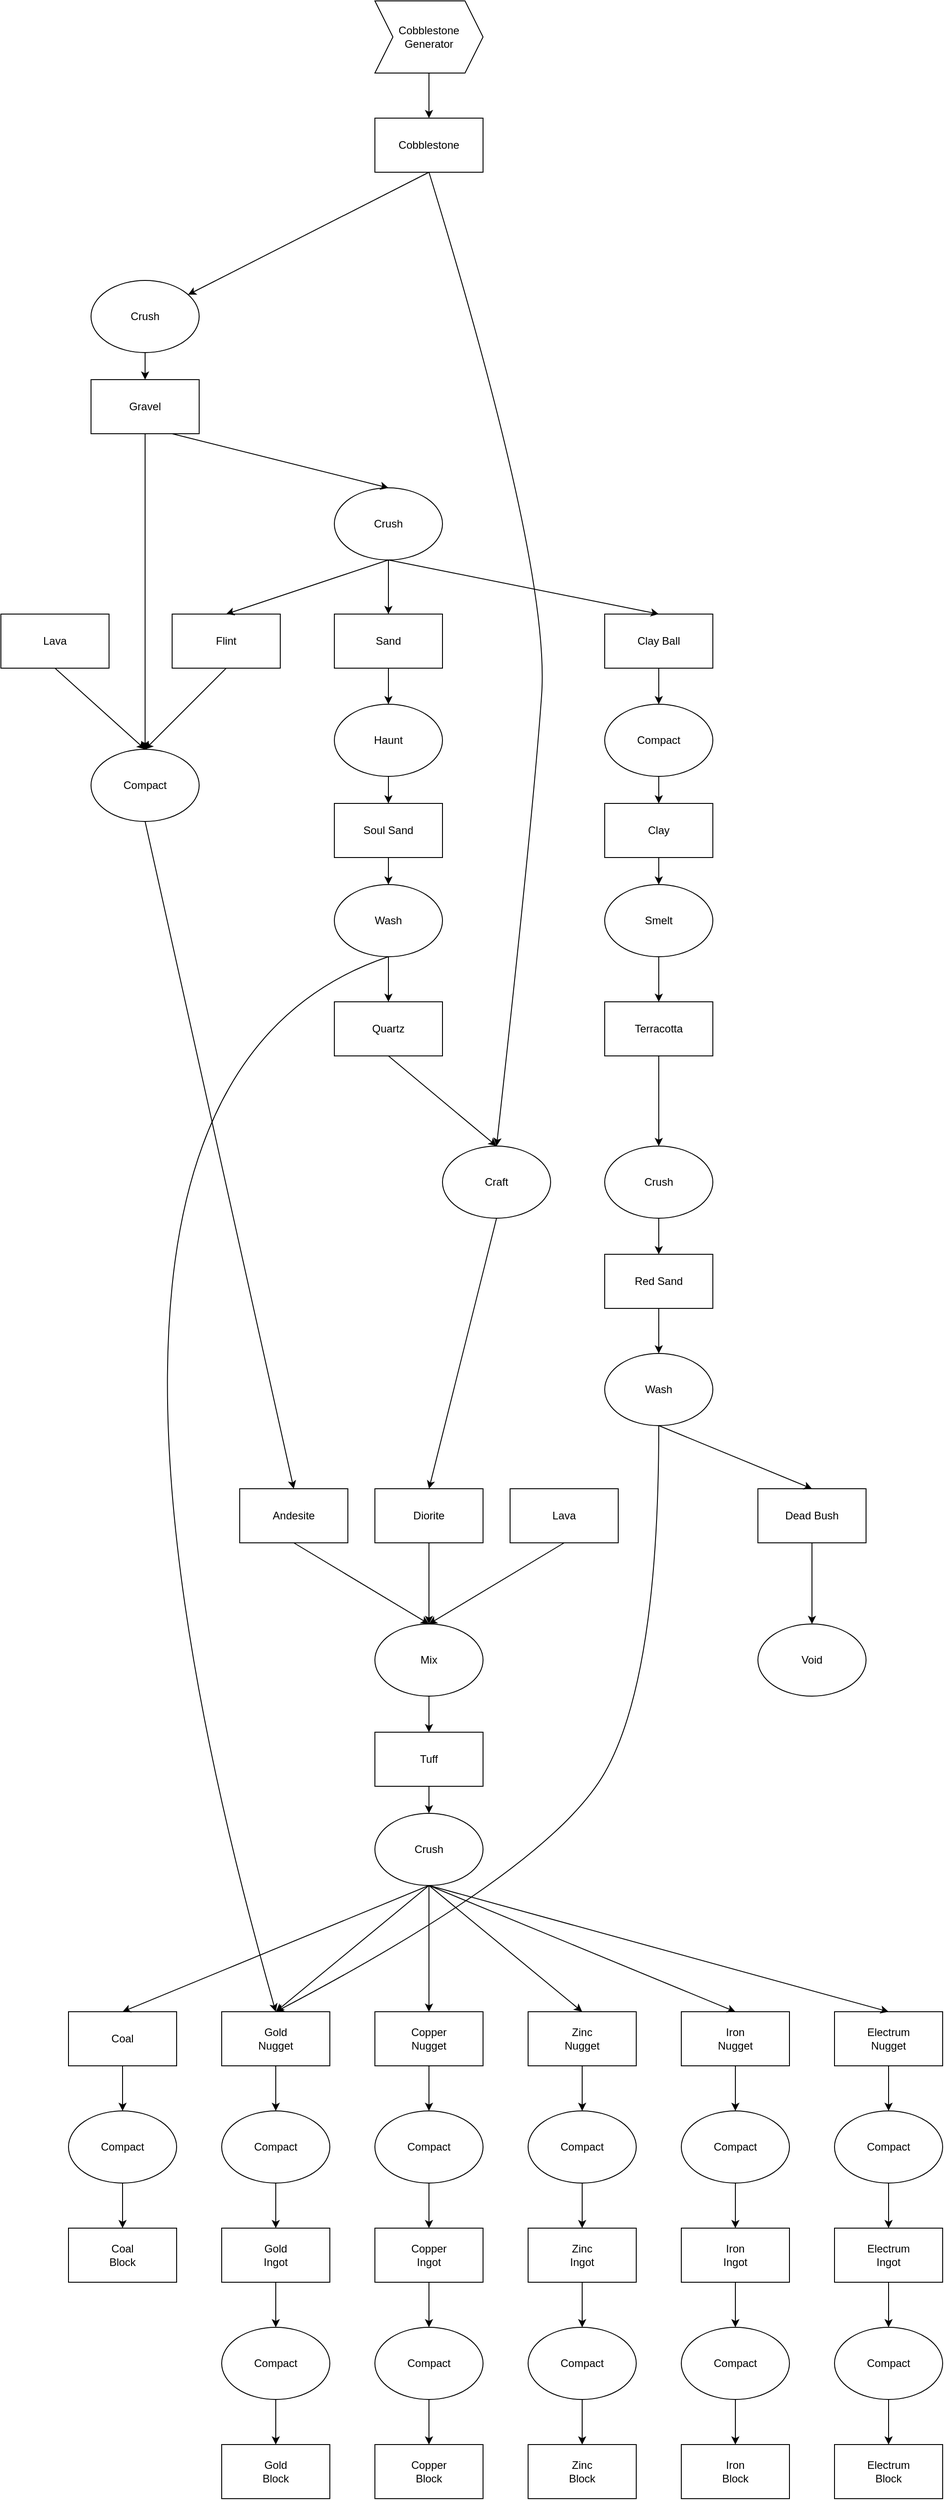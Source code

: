 <mxfile version="24.4.4" type="github" pages="4">
  <diagram name="Zinc/Gold/Copper/Iron/Coal Farm" id="wbZJzkOH9JMcBuO1v7ie">
    <mxGraphModel dx="3434" dy="2387" grid="1" gridSize="10" guides="1" tooltips="1" connect="1" arrows="1" fold="1" page="1" pageScale="1" pageWidth="850" pageHeight="1100" math="0" shadow="0">
      <root>
        <mxCell id="0" />
        <mxCell id="1" parent="0" />
        <mxCell id="tVKeyrfUWqHwYo1ynpqy-5" value="Tuff" style="rounded=0;whiteSpace=wrap;html=1;" parent="1" vertex="1">
          <mxGeometry x="765" y="1390" width="120" height="60" as="geometry" />
        </mxCell>
        <mxCell id="tVKeyrfUWqHwYo1ynpqy-8" value="Andesite" style="rounded=0;whiteSpace=wrap;html=1;" parent="1" vertex="1">
          <mxGeometry x="615" y="1120" width="120" height="60" as="geometry" />
        </mxCell>
        <mxCell id="tVKeyrfUWqHwYo1ynpqy-9" value="Diorite" style="rounded=0;whiteSpace=wrap;html=1;" parent="1" vertex="1">
          <mxGeometry x="765" y="1120" width="120" height="60" as="geometry" />
        </mxCell>
        <mxCell id="tVKeyrfUWqHwYo1ynpqy-10" value="Lava" style="rounded=0;whiteSpace=wrap;html=1;" parent="1" vertex="1">
          <mxGeometry x="915" y="1120" width="120" height="60" as="geometry" />
        </mxCell>
        <mxCell id="tVKeyrfUWqHwYo1ynpqy-11" value="Crush" style="ellipse;whiteSpace=wrap;html=1;" parent="1" vertex="1">
          <mxGeometry x="765" y="1480" width="120" height="80" as="geometry" />
        </mxCell>
        <mxCell id="tVKeyrfUWqHwYo1ynpqy-12" value="" style="endArrow=classic;html=1;rounded=0;exitX=0.5;exitY=1;exitDx=0;exitDy=0;entryX=0.5;entryY=0;entryDx=0;entryDy=0;" parent="1" source="tVKeyrfUWqHwYo1ynpqy-5" target="tVKeyrfUWqHwYo1ynpqy-11" edge="1">
          <mxGeometry width="50" height="50" relative="1" as="geometry">
            <mxPoint x="800" y="1530" as="sourcePoint" />
            <mxPoint x="850" y="1480" as="targetPoint" />
          </mxGeometry>
        </mxCell>
        <mxCell id="tVKeyrfUWqHwYo1ynpqy-14" value="Mix" style="ellipse;whiteSpace=wrap;html=1;" parent="1" vertex="1">
          <mxGeometry x="765" y="1270" width="120" height="80" as="geometry" />
        </mxCell>
        <mxCell id="tVKeyrfUWqHwYo1ynpqy-15" value="" style="endArrow=classic;html=1;rounded=0;exitX=0.5;exitY=1;exitDx=0;exitDy=0;entryX=0.5;entryY=0;entryDx=0;entryDy=0;" parent="1" source="tVKeyrfUWqHwYo1ynpqy-8" target="tVKeyrfUWqHwYo1ynpqy-14" edge="1">
          <mxGeometry width="50" height="50" relative="1" as="geometry">
            <mxPoint x="805" y="1330" as="sourcePoint" />
            <mxPoint x="855" y="1280" as="targetPoint" />
          </mxGeometry>
        </mxCell>
        <mxCell id="tVKeyrfUWqHwYo1ynpqy-16" value="" style="endArrow=classic;html=1;rounded=0;exitX=0.5;exitY=1;exitDx=0;exitDy=0;entryX=0.5;entryY=0;entryDx=0;entryDy=0;" parent="1" source="tVKeyrfUWqHwYo1ynpqy-9" target="tVKeyrfUWqHwYo1ynpqy-14" edge="1">
          <mxGeometry width="50" height="50" relative="1" as="geometry">
            <mxPoint x="805" y="1330" as="sourcePoint" />
            <mxPoint x="855" y="1280" as="targetPoint" />
          </mxGeometry>
        </mxCell>
        <mxCell id="tVKeyrfUWqHwYo1ynpqy-17" value="" style="endArrow=classic;html=1;rounded=0;exitX=0.5;exitY=1;exitDx=0;exitDy=0;entryX=0.5;entryY=0;entryDx=0;entryDy=0;" parent="1" source="tVKeyrfUWqHwYo1ynpqy-10" target="tVKeyrfUWqHwYo1ynpqy-14" edge="1">
          <mxGeometry width="50" height="50" relative="1" as="geometry">
            <mxPoint x="805" y="1330" as="sourcePoint" />
            <mxPoint x="855" y="1280" as="targetPoint" />
          </mxGeometry>
        </mxCell>
        <mxCell id="tVKeyrfUWqHwYo1ynpqy-18" value="" style="endArrow=classic;html=1;rounded=0;exitX=0.5;exitY=1;exitDx=0;exitDy=0;entryX=0.5;entryY=0;entryDx=0;entryDy=0;" parent="1" source="tVKeyrfUWqHwYo1ynpqy-14" target="tVKeyrfUWqHwYo1ynpqy-5" edge="1">
          <mxGeometry width="50" height="50" relative="1" as="geometry">
            <mxPoint x="805" y="1430" as="sourcePoint" />
            <mxPoint x="855" y="1380" as="targetPoint" />
          </mxGeometry>
        </mxCell>
        <mxCell id="tVKeyrfUWqHwYo1ynpqy-19" value="Cobblestone" style="rounded=0;whiteSpace=wrap;html=1;" parent="1" vertex="1">
          <mxGeometry x="765" y="-400" width="120" height="60" as="geometry" />
        </mxCell>
        <mxCell id="tVKeyrfUWqHwYo1ynpqy-20" value="Quartz" style="rounded=0;whiteSpace=wrap;html=1;" parent="1" vertex="1">
          <mxGeometry x="720" y="580" width="120" height="60" as="geometry" />
        </mxCell>
        <mxCell id="tVKeyrfUWqHwYo1ynpqy-21" value="Craft" style="ellipse;whiteSpace=wrap;html=1;" parent="1" vertex="1">
          <mxGeometry x="840" y="740" width="120" height="80" as="geometry" />
        </mxCell>
        <mxCell id="tVKeyrfUWqHwYo1ynpqy-23" value="" style="endArrow=classic;html=1;rounded=0;exitX=0.5;exitY=1;exitDx=0;exitDy=0;entryX=0.5;entryY=0;entryDx=0;entryDy=0;" parent="1" source="tVKeyrfUWqHwYo1ynpqy-20" target="tVKeyrfUWqHwYo1ynpqy-21" edge="1">
          <mxGeometry width="50" height="50" relative="1" as="geometry">
            <mxPoint x="1000" y="890" as="sourcePoint" />
            <mxPoint x="1050" y="840" as="targetPoint" />
          </mxGeometry>
        </mxCell>
        <mxCell id="tVKeyrfUWqHwYo1ynpqy-24" value="" style="endArrow=classic;html=1;rounded=0;exitX=0.5;exitY=1;exitDx=0;exitDy=0;entryX=0.5;entryY=0;entryDx=0;entryDy=0;" parent="1" source="tVKeyrfUWqHwYo1ynpqy-21" target="tVKeyrfUWqHwYo1ynpqy-9" edge="1">
          <mxGeometry width="50" height="50" relative="1" as="geometry">
            <mxPoint x="805" y="370" as="sourcePoint" />
            <mxPoint x="855" y="320" as="targetPoint" />
          </mxGeometry>
        </mxCell>
        <mxCell id="tVKeyrfUWqHwYo1ynpqy-26" value="Gravel" style="rounded=0;whiteSpace=wrap;html=1;" parent="1" vertex="1">
          <mxGeometry x="450" y="-110" width="120" height="60" as="geometry" />
        </mxCell>
        <mxCell id="tVKeyrfUWqHwYo1ynpqy-27" value="Flint" style="rounded=0;whiteSpace=wrap;html=1;" parent="1" vertex="1">
          <mxGeometry x="540" y="150" width="120" height="60" as="geometry" />
        </mxCell>
        <mxCell id="tVKeyrfUWqHwYo1ynpqy-30" value="Compact" style="ellipse;whiteSpace=wrap;html=1;" parent="1" vertex="1">
          <mxGeometry x="450" y="300" width="120" height="80" as="geometry" />
        </mxCell>
        <mxCell id="tVKeyrfUWqHwYo1ynpqy-31" value="" style="endArrow=classic;html=1;rounded=0;exitX=0.5;exitY=1;exitDx=0;exitDy=0;entryX=0.5;entryY=0;entryDx=0;entryDy=0;" parent="1" source="tVKeyrfUWqHwYo1ynpqy-26" target="tVKeyrfUWqHwYo1ynpqy-30" edge="1">
          <mxGeometry width="50" height="50" relative="1" as="geometry">
            <mxPoint x="350" y="360" as="sourcePoint" />
            <mxPoint x="400" y="310" as="targetPoint" />
          </mxGeometry>
        </mxCell>
        <mxCell id="tVKeyrfUWqHwYo1ynpqy-32" value="" style="endArrow=classic;html=1;rounded=0;exitX=0.5;exitY=1;exitDx=0;exitDy=0;entryX=0.5;entryY=0;entryDx=0;entryDy=0;" parent="1" source="tVKeyrfUWqHwYo1ynpqy-27" target="tVKeyrfUWqHwYo1ynpqy-30" edge="1">
          <mxGeometry width="50" height="50" relative="1" as="geometry">
            <mxPoint x="350" y="360" as="sourcePoint" />
            <mxPoint x="400" y="310" as="targetPoint" />
          </mxGeometry>
        </mxCell>
        <mxCell id="tVKeyrfUWqHwYo1ynpqy-33" value="" style="endArrow=classic;html=1;rounded=0;exitX=0.5;exitY=1;exitDx=0;exitDy=0;entryX=0.5;entryY=0;entryDx=0;entryDy=0;" parent="1" source="tVKeyrfUWqHwYo1ynpqy-30" target="tVKeyrfUWqHwYo1ynpqy-8" edge="1">
          <mxGeometry width="50" height="50" relative="1" as="geometry">
            <mxPoint x="805" y="370" as="sourcePoint" />
            <mxPoint x="855" y="320" as="targetPoint" />
          </mxGeometry>
        </mxCell>
        <mxCell id="tVKeyrfUWqHwYo1ynpqy-34" value="Crush" style="ellipse;whiteSpace=wrap;html=1;" parent="1" vertex="1">
          <mxGeometry x="450" y="-220" width="120" height="80" as="geometry" />
        </mxCell>
        <mxCell id="tVKeyrfUWqHwYo1ynpqy-35" value="" style="endArrow=classic;html=1;rounded=0;exitX=0.5;exitY=1;exitDx=0;exitDy=0;" parent="1" source="tVKeyrfUWqHwYo1ynpqy-19" target="tVKeyrfUWqHwYo1ynpqy-34" edge="1">
          <mxGeometry width="50" height="50" relative="1" as="geometry">
            <mxPoint x="805" y="380" as="sourcePoint" />
            <mxPoint x="855" y="330" as="targetPoint" />
          </mxGeometry>
        </mxCell>
        <mxCell id="tVKeyrfUWqHwYo1ynpqy-36" value="" style="endArrow=classic;html=1;rounded=0;exitX=0.5;exitY=1;exitDx=0;exitDy=0;entryX=0.5;entryY=0;entryDx=0;entryDy=0;" parent="1" source="tVKeyrfUWqHwYo1ynpqy-34" target="tVKeyrfUWqHwYo1ynpqy-26" edge="1">
          <mxGeometry width="50" height="50" relative="1" as="geometry">
            <mxPoint x="390" y="400" as="sourcePoint" />
            <mxPoint x="340" y="450" as="targetPoint" />
          </mxGeometry>
        </mxCell>
        <mxCell id="tVKeyrfUWqHwYo1ynpqy-37" value="Crush" style="ellipse;whiteSpace=wrap;html=1;" parent="1" vertex="1">
          <mxGeometry x="720" y="10" width="120" height="80" as="geometry" />
        </mxCell>
        <mxCell id="tVKeyrfUWqHwYo1ynpqy-38" value="" style="endArrow=classic;html=1;rounded=0;exitX=0.75;exitY=1;exitDx=0;exitDy=0;entryX=0.5;entryY=0;entryDx=0;entryDy=0;" parent="1" source="tVKeyrfUWqHwYo1ynpqy-26" target="tVKeyrfUWqHwYo1ynpqy-37" edge="1">
          <mxGeometry width="50" height="50" relative="1" as="geometry">
            <mxPoint x="340" y="450" as="sourcePoint" />
            <mxPoint x="390" y="400" as="targetPoint" />
          </mxGeometry>
        </mxCell>
        <mxCell id="tVKeyrfUWqHwYo1ynpqy-39" value="Sand" style="rounded=0;whiteSpace=wrap;html=1;" parent="1" vertex="1">
          <mxGeometry x="720" y="150" width="120" height="60" as="geometry" />
        </mxCell>
        <mxCell id="tVKeyrfUWqHwYo1ynpqy-40" value="" style="endArrow=classic;html=1;rounded=0;exitX=0.5;exitY=1;exitDx=0;exitDy=0;entryX=0.5;entryY=0;entryDx=0;entryDy=0;" parent="1" source="tVKeyrfUWqHwYo1ynpqy-37" target="tVKeyrfUWqHwYo1ynpqy-39" edge="1">
          <mxGeometry width="50" height="50" relative="1" as="geometry">
            <mxPoint x="340" y="450" as="sourcePoint" />
            <mxPoint x="390" y="400" as="targetPoint" />
          </mxGeometry>
        </mxCell>
        <mxCell id="tVKeyrfUWqHwYo1ynpqy-41" value="Haunt" style="ellipse;whiteSpace=wrap;html=1;" parent="1" vertex="1">
          <mxGeometry x="720" y="250" width="120" height="80" as="geometry" />
        </mxCell>
        <mxCell id="tVKeyrfUWqHwYo1ynpqy-42" value="Soul Sand" style="rounded=0;whiteSpace=wrap;html=1;" parent="1" vertex="1">
          <mxGeometry x="720" y="360" width="120" height="60" as="geometry" />
        </mxCell>
        <mxCell id="tVKeyrfUWqHwYo1ynpqy-43" value="Wash" style="ellipse;whiteSpace=wrap;html=1;" parent="1" vertex="1">
          <mxGeometry x="720" y="450" width="120" height="80" as="geometry" />
        </mxCell>
        <mxCell id="tVKeyrfUWqHwYo1ynpqy-44" value="" style="endArrow=classic;html=1;rounded=0;exitX=0.5;exitY=1;exitDx=0;exitDy=0;entryX=0.5;entryY=0;entryDx=0;entryDy=0;" parent="1" source="tVKeyrfUWqHwYo1ynpqy-39" target="tVKeyrfUWqHwYo1ynpqy-41" edge="1">
          <mxGeometry width="50" height="50" relative="1" as="geometry">
            <mxPoint x="340" y="850" as="sourcePoint" />
            <mxPoint x="390" y="800" as="targetPoint" />
          </mxGeometry>
        </mxCell>
        <mxCell id="tVKeyrfUWqHwYo1ynpqy-45" value="" style="endArrow=classic;html=1;rounded=0;exitX=0.5;exitY=1;exitDx=0;exitDy=0;entryX=0.5;entryY=0;entryDx=0;entryDy=0;" parent="1" source="tVKeyrfUWqHwYo1ynpqy-41" target="tVKeyrfUWqHwYo1ynpqy-42" edge="1">
          <mxGeometry width="50" height="50" relative="1" as="geometry">
            <mxPoint x="350" y="860" as="sourcePoint" />
            <mxPoint x="400" y="810" as="targetPoint" />
          </mxGeometry>
        </mxCell>
        <mxCell id="tVKeyrfUWqHwYo1ynpqy-46" value="" style="endArrow=classic;html=1;rounded=0;exitX=0.5;exitY=1;exitDx=0;exitDy=0;entryX=0.5;entryY=0;entryDx=0;entryDy=0;" parent="1" source="tVKeyrfUWqHwYo1ynpqy-42" target="tVKeyrfUWqHwYo1ynpqy-43" edge="1">
          <mxGeometry width="50" height="50" relative="1" as="geometry">
            <mxPoint x="360" y="870" as="sourcePoint" />
            <mxPoint x="410" y="820" as="targetPoint" />
          </mxGeometry>
        </mxCell>
        <mxCell id="tVKeyrfUWqHwYo1ynpqy-50" value="" style="endArrow=classic;html=1;rounded=0;exitX=0.5;exitY=1;exitDx=0;exitDy=0;entryX=0.5;entryY=0;entryDx=0;entryDy=0;" parent="1" source="tVKeyrfUWqHwYo1ynpqy-37" target="tVKeyrfUWqHwYo1ynpqy-27" edge="1">
          <mxGeometry width="50" height="50" relative="1" as="geometry">
            <mxPoint x="340" y="350" as="sourcePoint" />
            <mxPoint x="390" y="300" as="targetPoint" />
          </mxGeometry>
        </mxCell>
        <mxCell id="tVKeyrfUWqHwYo1ynpqy-53" value="" style="endArrow=classic;html=1;rounded=0;exitX=0.5;exitY=1;exitDx=0;exitDy=0;entryX=0.5;entryY=0;entryDx=0;entryDy=0;" parent="1" source="tVKeyrfUWqHwYo1ynpqy-101" target="tVKeyrfUWqHwYo1ynpqy-19" edge="1">
          <mxGeometry width="50" height="50" relative="1" as="geometry">
            <mxPoint x="825" y="-460" as="sourcePoint" />
            <mxPoint x="855" y="-370" as="targetPoint" />
          </mxGeometry>
        </mxCell>
        <mxCell id="tVKeyrfUWqHwYo1ynpqy-54" value="Coal" style="rounded=0;whiteSpace=wrap;html=1;" parent="1" vertex="1">
          <mxGeometry x="425" y="1700" width="120" height="60" as="geometry" />
        </mxCell>
        <mxCell id="tVKeyrfUWqHwYo1ynpqy-55" value="Gold&lt;div&gt;Nugget&lt;/div&gt;" style="rounded=0;whiteSpace=wrap;html=1;" parent="1" vertex="1">
          <mxGeometry x="595" y="1700" width="120" height="60" as="geometry" />
        </mxCell>
        <mxCell id="tVKeyrfUWqHwYo1ynpqy-56" value="Copper&lt;div&gt;Nugget&lt;/div&gt;" style="rounded=0;whiteSpace=wrap;html=1;" parent="1" vertex="1">
          <mxGeometry x="765" y="1700" width="120" height="60" as="geometry" />
        </mxCell>
        <mxCell id="tVKeyrfUWqHwYo1ynpqy-57" value="Zinc&lt;div&gt;Nugget&lt;/div&gt;" style="rounded=0;whiteSpace=wrap;html=1;" parent="1" vertex="1">
          <mxGeometry x="935" y="1700" width="120" height="60" as="geometry" />
        </mxCell>
        <mxCell id="tVKeyrfUWqHwYo1ynpqy-58" value="Iron&lt;br&gt;Nugget" style="rounded=0;whiteSpace=wrap;html=1;" parent="1" vertex="1">
          <mxGeometry x="1105" y="1700" width="120" height="60" as="geometry" />
        </mxCell>
        <mxCell id="tVKeyrfUWqHwYo1ynpqy-59" value="" style="endArrow=classic;html=1;rounded=0;entryX=0.5;entryY=0;entryDx=0;entryDy=0;exitX=0.5;exitY=1;exitDx=0;exitDy=0;" parent="1" source="tVKeyrfUWqHwYo1ynpqy-11" target="tVKeyrfUWqHwYo1ynpqy-54" edge="1">
          <mxGeometry width="50" height="50" relative="1" as="geometry">
            <mxPoint x="720" y="1580" as="sourcePoint" />
            <mxPoint x="755" y="1610" as="targetPoint" />
          </mxGeometry>
        </mxCell>
        <mxCell id="tVKeyrfUWqHwYo1ynpqy-60" value="" style="endArrow=classic;html=1;rounded=0;entryX=0.5;entryY=0;entryDx=0;entryDy=0;exitX=0.5;exitY=1;exitDx=0;exitDy=0;" parent="1" source="tVKeyrfUWqHwYo1ynpqy-11" target="tVKeyrfUWqHwYo1ynpqy-55" edge="1">
          <mxGeometry width="50" height="50" relative="1" as="geometry">
            <mxPoint x="770" y="1620" as="sourcePoint" />
            <mxPoint x="765" y="1620" as="targetPoint" />
          </mxGeometry>
        </mxCell>
        <mxCell id="tVKeyrfUWqHwYo1ynpqy-61" value="" style="endArrow=classic;html=1;rounded=0;entryX=0.5;entryY=0;entryDx=0;entryDy=0;exitX=0.5;exitY=1;exitDx=0;exitDy=0;" parent="1" source="tVKeyrfUWqHwYo1ynpqy-11" target="tVKeyrfUWqHwYo1ynpqy-56" edge="1">
          <mxGeometry width="50" height="50" relative="1" as="geometry">
            <mxPoint x="830" y="1610" as="sourcePoint" />
            <mxPoint x="775" y="1630" as="targetPoint" />
          </mxGeometry>
        </mxCell>
        <mxCell id="tVKeyrfUWqHwYo1ynpqy-62" value="" style="endArrow=classic;html=1;rounded=0;entryX=0.5;entryY=0;entryDx=0;entryDy=0;exitX=0.5;exitY=1;exitDx=0;exitDy=0;" parent="1" source="tVKeyrfUWqHwYo1ynpqy-11" target="tVKeyrfUWqHwYo1ynpqy-57" edge="1">
          <mxGeometry width="50" height="50" relative="1" as="geometry">
            <mxPoint x="890" y="1620" as="sourcePoint" />
            <mxPoint x="785" y="1640" as="targetPoint" />
          </mxGeometry>
        </mxCell>
        <mxCell id="tVKeyrfUWqHwYo1ynpqy-63" value="" style="endArrow=classic;html=1;rounded=0;entryX=0.5;entryY=0;entryDx=0;entryDy=0;exitX=0.5;exitY=1;exitDx=0;exitDy=0;" parent="1" source="tVKeyrfUWqHwYo1ynpqy-11" target="tVKeyrfUWqHwYo1ynpqy-58" edge="1">
          <mxGeometry width="50" height="50" relative="1" as="geometry">
            <mxPoint x="920" y="1580" as="sourcePoint" />
            <mxPoint x="795" y="1650" as="targetPoint" />
          </mxGeometry>
        </mxCell>
        <mxCell id="tVKeyrfUWqHwYo1ynpqy-64" value="Compact" style="ellipse;whiteSpace=wrap;html=1;" parent="1" vertex="1">
          <mxGeometry x="425" y="1810" width="120" height="80" as="geometry" />
        </mxCell>
        <mxCell id="tVKeyrfUWqHwYo1ynpqy-65" value="Compact" style="ellipse;whiteSpace=wrap;html=1;" parent="1" vertex="1">
          <mxGeometry x="595" y="1810" width="120" height="80" as="geometry" />
        </mxCell>
        <mxCell id="tVKeyrfUWqHwYo1ynpqy-66" value="Compact" style="ellipse;whiteSpace=wrap;html=1;" parent="1" vertex="1">
          <mxGeometry x="765" y="1810" width="120" height="80" as="geometry" />
        </mxCell>
        <mxCell id="tVKeyrfUWqHwYo1ynpqy-67" value="Compact" style="ellipse;whiteSpace=wrap;html=1;" parent="1" vertex="1">
          <mxGeometry x="935" y="1810" width="120" height="80" as="geometry" />
        </mxCell>
        <mxCell id="tVKeyrfUWqHwYo1ynpqy-68" value="Compact" style="ellipse;whiteSpace=wrap;html=1;" parent="1" vertex="1">
          <mxGeometry x="1105" y="1810" width="120" height="80" as="geometry" />
        </mxCell>
        <mxCell id="tVKeyrfUWqHwYo1ynpqy-69" value="Coal&lt;div&gt;Block&lt;/div&gt;" style="rounded=0;whiteSpace=wrap;html=1;" parent="1" vertex="1">
          <mxGeometry x="425" y="1940" width="120" height="60" as="geometry" />
        </mxCell>
        <mxCell id="tVKeyrfUWqHwYo1ynpqy-70" value="Gold&lt;div&gt;Ingot&lt;/div&gt;" style="rounded=0;whiteSpace=wrap;html=1;" parent="1" vertex="1">
          <mxGeometry x="595" y="1940" width="120" height="60" as="geometry" />
        </mxCell>
        <mxCell id="tVKeyrfUWqHwYo1ynpqy-71" value="Copper&lt;div&gt;Ingot&lt;/div&gt;" style="rounded=0;whiteSpace=wrap;html=1;" parent="1" vertex="1">
          <mxGeometry x="765" y="1940" width="120" height="60" as="geometry" />
        </mxCell>
        <mxCell id="tVKeyrfUWqHwYo1ynpqy-72" value="Zinc&lt;div&gt;&lt;div&gt;Ingot&lt;/div&gt;&lt;/div&gt;" style="rounded=0;whiteSpace=wrap;html=1;" parent="1" vertex="1">
          <mxGeometry x="935" y="1940" width="120" height="60" as="geometry" />
        </mxCell>
        <mxCell id="tVKeyrfUWqHwYo1ynpqy-73" value="Iron&lt;div&gt;Ingot&lt;/div&gt;" style="rounded=0;whiteSpace=wrap;html=1;" parent="1" vertex="1">
          <mxGeometry x="1105" y="1940" width="120" height="60" as="geometry" />
        </mxCell>
        <mxCell id="tVKeyrfUWqHwYo1ynpqy-74" value="" style="endArrow=classic;html=1;rounded=0;exitX=0.5;exitY=1;exitDx=0;exitDy=0;entryX=0.5;entryY=0;entryDx=0;entryDy=0;" parent="1" source="tVKeyrfUWqHwYo1ynpqy-54" target="tVKeyrfUWqHwYo1ynpqy-64" edge="1">
          <mxGeometry width="50" height="50" relative="1" as="geometry">
            <mxPoint x="515" y="1790" as="sourcePoint" />
            <mxPoint x="755" y="1730" as="targetPoint" />
          </mxGeometry>
        </mxCell>
        <mxCell id="tVKeyrfUWqHwYo1ynpqy-76" value="" style="endArrow=classic;html=1;rounded=0;exitX=0.5;exitY=1;exitDx=0;exitDy=0;entryX=0.5;entryY=0;entryDx=0;entryDy=0;" parent="1" source="tVKeyrfUWqHwYo1ynpqy-55" target="tVKeyrfUWqHwYo1ynpqy-65" edge="1">
          <mxGeometry width="50" height="50" relative="1" as="geometry">
            <mxPoint x="705" y="1780" as="sourcePoint" />
            <mxPoint x="755" y="1730" as="targetPoint" />
          </mxGeometry>
        </mxCell>
        <mxCell id="tVKeyrfUWqHwYo1ynpqy-77" value="" style="endArrow=classic;html=1;rounded=0;exitX=0.5;exitY=1;exitDx=0;exitDy=0;entryX=0.5;entryY=0;entryDx=0;entryDy=0;" parent="1" source="tVKeyrfUWqHwYo1ynpqy-56" target="tVKeyrfUWqHwYo1ynpqy-66" edge="1">
          <mxGeometry width="50" height="50" relative="1" as="geometry">
            <mxPoint x="715" y="1790" as="sourcePoint" />
            <mxPoint x="765" y="1740" as="targetPoint" />
          </mxGeometry>
        </mxCell>
        <mxCell id="tVKeyrfUWqHwYo1ynpqy-78" value="" style="endArrow=classic;html=1;rounded=0;exitX=0.5;exitY=1;exitDx=0;exitDy=0;entryX=0.5;entryY=0;entryDx=0;entryDy=0;" parent="1" source="tVKeyrfUWqHwYo1ynpqy-57" target="tVKeyrfUWqHwYo1ynpqy-67" edge="1">
          <mxGeometry width="50" height="50" relative="1" as="geometry">
            <mxPoint x="725" y="1800" as="sourcePoint" />
            <mxPoint x="775" y="1750" as="targetPoint" />
          </mxGeometry>
        </mxCell>
        <mxCell id="tVKeyrfUWqHwYo1ynpqy-79" value="" style="endArrow=classic;html=1;rounded=0;exitX=0.5;exitY=1;exitDx=0;exitDy=0;entryX=0.5;entryY=0;entryDx=0;entryDy=0;" parent="1" source="tVKeyrfUWqHwYo1ynpqy-58" target="tVKeyrfUWqHwYo1ynpqy-68" edge="1">
          <mxGeometry width="50" height="50" relative="1" as="geometry">
            <mxPoint x="735" y="1810" as="sourcePoint" />
            <mxPoint x="785" y="1760" as="targetPoint" />
          </mxGeometry>
        </mxCell>
        <mxCell id="tVKeyrfUWqHwYo1ynpqy-80" value="" style="endArrow=classic;html=1;rounded=0;exitX=0.5;exitY=1;exitDx=0;exitDy=0;entryX=0.5;entryY=0;entryDx=0;entryDy=0;" parent="1" source="tVKeyrfUWqHwYo1ynpqy-64" target="tVKeyrfUWqHwYo1ynpqy-69" edge="1">
          <mxGeometry width="50" height="50" relative="1" as="geometry">
            <mxPoint x="745" y="1820" as="sourcePoint" />
            <mxPoint x="795" y="1770" as="targetPoint" />
          </mxGeometry>
        </mxCell>
        <mxCell id="tVKeyrfUWqHwYo1ynpqy-81" value="" style="endArrow=classic;html=1;rounded=0;exitX=0.5;exitY=1;exitDx=0;exitDy=0;entryX=0.5;entryY=0;entryDx=0;entryDy=0;" parent="1" source="tVKeyrfUWqHwYo1ynpqy-65" target="tVKeyrfUWqHwYo1ynpqy-70" edge="1">
          <mxGeometry width="50" height="50" relative="1" as="geometry">
            <mxPoint x="495" y="1900" as="sourcePoint" />
            <mxPoint x="495" y="1950" as="targetPoint" />
          </mxGeometry>
        </mxCell>
        <mxCell id="tVKeyrfUWqHwYo1ynpqy-82" value="" style="endArrow=classic;html=1;rounded=0;exitX=0.5;exitY=1;exitDx=0;exitDy=0;entryX=0.5;entryY=0;entryDx=0;entryDy=0;" parent="1" source="tVKeyrfUWqHwYo1ynpqy-66" target="tVKeyrfUWqHwYo1ynpqy-71" edge="1">
          <mxGeometry width="50" height="50" relative="1" as="geometry">
            <mxPoint x="505" y="1910" as="sourcePoint" />
            <mxPoint x="505" y="1960" as="targetPoint" />
          </mxGeometry>
        </mxCell>
        <mxCell id="tVKeyrfUWqHwYo1ynpqy-83" value="" style="endArrow=classic;html=1;rounded=0;exitX=0.5;exitY=1;exitDx=0;exitDy=0;entryX=0.5;entryY=0;entryDx=0;entryDy=0;" parent="1" source="tVKeyrfUWqHwYo1ynpqy-67" target="tVKeyrfUWqHwYo1ynpqy-72" edge="1">
          <mxGeometry width="50" height="50" relative="1" as="geometry">
            <mxPoint x="515" y="1920" as="sourcePoint" />
            <mxPoint x="515" y="1970" as="targetPoint" />
          </mxGeometry>
        </mxCell>
        <mxCell id="tVKeyrfUWqHwYo1ynpqy-84" value="" style="endArrow=classic;html=1;rounded=0;exitX=0.5;exitY=1;exitDx=0;exitDy=0;entryX=0.5;entryY=0;entryDx=0;entryDy=0;" parent="1" source="tVKeyrfUWqHwYo1ynpqy-68" target="tVKeyrfUWqHwYo1ynpqy-73" edge="1">
          <mxGeometry width="50" height="50" relative="1" as="geometry">
            <mxPoint x="525" y="1930" as="sourcePoint" />
            <mxPoint x="525" y="1980" as="targetPoint" />
          </mxGeometry>
        </mxCell>
        <mxCell id="tVKeyrfUWqHwYo1ynpqy-85" value="Compact" style="ellipse;whiteSpace=wrap;html=1;" parent="1" vertex="1">
          <mxGeometry x="595" y="2050" width="120" height="80" as="geometry" />
        </mxCell>
        <mxCell id="tVKeyrfUWqHwYo1ynpqy-86" value="Compact" style="ellipse;whiteSpace=wrap;html=1;" parent="1" vertex="1">
          <mxGeometry x="765" y="2050" width="120" height="80" as="geometry" />
        </mxCell>
        <mxCell id="tVKeyrfUWqHwYo1ynpqy-87" value="Compact" style="ellipse;whiteSpace=wrap;html=1;" parent="1" vertex="1">
          <mxGeometry x="935" y="2050" width="120" height="80" as="geometry" />
        </mxCell>
        <mxCell id="tVKeyrfUWqHwYo1ynpqy-88" value="Compact" style="ellipse;whiteSpace=wrap;html=1;" parent="1" vertex="1">
          <mxGeometry x="1105" y="2050" width="120" height="80" as="geometry" />
        </mxCell>
        <mxCell id="tVKeyrfUWqHwYo1ynpqy-89" value="Gold&lt;div&gt;Block&lt;/div&gt;" style="rounded=0;whiteSpace=wrap;html=1;" parent="1" vertex="1">
          <mxGeometry x="595" y="2180" width="120" height="60" as="geometry" />
        </mxCell>
        <mxCell id="tVKeyrfUWqHwYo1ynpqy-90" value="Copper&lt;div&gt;Block&lt;/div&gt;" style="rounded=0;whiteSpace=wrap;html=1;" parent="1" vertex="1">
          <mxGeometry x="765" y="2180" width="120" height="60" as="geometry" />
        </mxCell>
        <mxCell id="tVKeyrfUWqHwYo1ynpqy-91" value="Zinc&lt;div&gt;&lt;div&gt;Block&lt;/div&gt;&lt;/div&gt;" style="rounded=0;whiteSpace=wrap;html=1;" parent="1" vertex="1">
          <mxGeometry x="935" y="2180" width="120" height="60" as="geometry" />
        </mxCell>
        <mxCell id="tVKeyrfUWqHwYo1ynpqy-92" value="Iron&lt;div&gt;Block&lt;/div&gt;" style="rounded=0;whiteSpace=wrap;html=1;" parent="1" vertex="1">
          <mxGeometry x="1105" y="2180" width="120" height="60" as="geometry" />
        </mxCell>
        <mxCell id="tVKeyrfUWqHwYo1ynpqy-93" value="" style="endArrow=classic;html=1;rounded=0;entryX=0.5;entryY=0;entryDx=0;entryDy=0;exitX=0.5;exitY=1;exitDx=0;exitDy=0;" parent="1" source="tVKeyrfUWqHwYo1ynpqy-70" target="tVKeyrfUWqHwYo1ynpqy-85" edge="1">
          <mxGeometry width="50" height="50" relative="1" as="geometry">
            <mxPoint x="545" y="2050" as="sourcePoint" />
            <mxPoint x="755" y="1970" as="targetPoint" />
          </mxGeometry>
        </mxCell>
        <mxCell id="tVKeyrfUWqHwYo1ynpqy-94" value="" style="endArrow=classic;html=1;rounded=0;entryX=0.5;entryY=0;entryDx=0;entryDy=0;exitX=0.5;exitY=1;exitDx=0;exitDy=0;" parent="1" source="tVKeyrfUWqHwYo1ynpqy-71" target="tVKeyrfUWqHwYo1ynpqy-86" edge="1">
          <mxGeometry width="50" height="50" relative="1" as="geometry">
            <mxPoint x="825" y="2020" as="sourcePoint" />
            <mxPoint x="765" y="1980" as="targetPoint" />
          </mxGeometry>
        </mxCell>
        <mxCell id="tVKeyrfUWqHwYo1ynpqy-95" value="" style="endArrow=classic;html=1;rounded=0;exitX=0.5;exitY=1;exitDx=0;exitDy=0;entryX=0.5;entryY=0;entryDx=0;entryDy=0;" parent="1" target="tVKeyrfUWqHwYo1ynpqy-87" edge="1">
          <mxGeometry width="50" height="50" relative="1" as="geometry">
            <mxPoint x="995" y="2000" as="sourcePoint" />
            <mxPoint x="775" y="1990" as="targetPoint" />
          </mxGeometry>
        </mxCell>
        <mxCell id="tVKeyrfUWqHwYo1ynpqy-96" value="" style="endArrow=classic;html=1;rounded=0;exitX=0.5;exitY=1;exitDx=0;exitDy=0;entryX=0.5;entryY=0;entryDx=0;entryDy=0;" parent="1" target="tVKeyrfUWqHwYo1ynpqy-88" edge="1">
          <mxGeometry width="50" height="50" relative="1" as="geometry">
            <mxPoint x="1165" y="2000" as="sourcePoint" />
            <mxPoint x="785" y="2000" as="targetPoint" />
          </mxGeometry>
        </mxCell>
        <mxCell id="tVKeyrfUWqHwYo1ynpqy-97" value="" style="endArrow=classic;html=1;rounded=0;exitX=0.5;exitY=1;exitDx=0;exitDy=0;entryX=0.5;entryY=0;entryDx=0;entryDy=0;" parent="1" source="tVKeyrfUWqHwYo1ynpqy-85" target="tVKeyrfUWqHwYo1ynpqy-89" edge="1">
          <mxGeometry width="50" height="50" relative="1" as="geometry">
            <mxPoint x="495" y="2140" as="sourcePoint" />
            <mxPoint x="495" y="2190" as="targetPoint" />
          </mxGeometry>
        </mxCell>
        <mxCell id="tVKeyrfUWqHwYo1ynpqy-98" value="" style="endArrow=classic;html=1;rounded=0;exitX=0.5;exitY=1;exitDx=0;exitDy=0;entryX=0.5;entryY=0;entryDx=0;entryDy=0;" parent="1" source="tVKeyrfUWqHwYo1ynpqy-86" target="tVKeyrfUWqHwYo1ynpqy-90" edge="1">
          <mxGeometry width="50" height="50" relative="1" as="geometry">
            <mxPoint x="505" y="2150" as="sourcePoint" />
            <mxPoint x="505" y="2200" as="targetPoint" />
          </mxGeometry>
        </mxCell>
        <mxCell id="tVKeyrfUWqHwYo1ynpqy-99" value="" style="endArrow=classic;html=1;rounded=0;exitX=0.5;exitY=1;exitDx=0;exitDy=0;entryX=0.5;entryY=0;entryDx=0;entryDy=0;" parent="1" source="tVKeyrfUWqHwYo1ynpqy-87" target="tVKeyrfUWqHwYo1ynpqy-91" edge="1">
          <mxGeometry width="50" height="50" relative="1" as="geometry">
            <mxPoint x="515" y="2160" as="sourcePoint" />
            <mxPoint x="515" y="2210" as="targetPoint" />
          </mxGeometry>
        </mxCell>
        <mxCell id="tVKeyrfUWqHwYo1ynpqy-100" value="" style="endArrow=classic;html=1;rounded=0;exitX=0.5;exitY=1;exitDx=0;exitDy=0;entryX=0.5;entryY=0;entryDx=0;entryDy=0;" parent="1" source="tVKeyrfUWqHwYo1ynpqy-88" target="tVKeyrfUWqHwYo1ynpqy-92" edge="1">
          <mxGeometry width="50" height="50" relative="1" as="geometry">
            <mxPoint x="525" y="2170" as="sourcePoint" />
            <mxPoint x="525" y="2220" as="targetPoint" />
          </mxGeometry>
        </mxCell>
        <mxCell id="tVKeyrfUWqHwYo1ynpqy-101" value="Cobblestone&lt;div&gt;Generator&lt;/div&gt;" style="shape=step;perimeter=stepPerimeter;whiteSpace=wrap;html=1;fixedSize=1;" parent="1" vertex="1">
          <mxGeometry x="765" y="-530" width="120" height="80" as="geometry" />
        </mxCell>
        <mxCell id="WHozUmdPE6ZQL1g-17j0-3" value="" style="endArrow=classic;html=1;rounded=0;exitX=0.5;exitY=1;exitDx=0;exitDy=0;entryX=0.5;entryY=0;entryDx=0;entryDy=0;" parent="1" source="tVKeyrfUWqHwYo1ynpqy-43" target="tVKeyrfUWqHwYo1ynpqy-20" edge="1">
          <mxGeometry width="50" height="50" relative="1" as="geometry">
            <mxPoint x="680" y="290" as="sourcePoint" />
            <mxPoint x="730" y="240" as="targetPoint" />
          </mxGeometry>
        </mxCell>
        <mxCell id="H_6_BwVVaU3cvMIVpO9V-1" value="Clay Ball" style="rounded=0;whiteSpace=wrap;html=1;" parent="1" vertex="1">
          <mxGeometry x="1020" y="150" width="120" height="60" as="geometry" />
        </mxCell>
        <mxCell id="H_6_BwVVaU3cvMIVpO9V-2" value="" style="endArrow=classic;html=1;rounded=0;exitX=0.5;exitY=1;exitDx=0;exitDy=0;entryX=0.5;entryY=0;entryDx=0;entryDy=0;" parent="1" source="tVKeyrfUWqHwYo1ynpqy-37" target="H_6_BwVVaU3cvMIVpO9V-1" edge="1">
          <mxGeometry width="50" height="50" relative="1" as="geometry">
            <mxPoint x="730" y="250" as="sourcePoint" />
            <mxPoint x="780" y="200" as="targetPoint" />
          </mxGeometry>
        </mxCell>
        <mxCell id="H_6_BwVVaU3cvMIVpO9V-3" value="Compact" style="ellipse;whiteSpace=wrap;html=1;" parent="1" vertex="1">
          <mxGeometry x="1020" y="250" width="120" height="80" as="geometry" />
        </mxCell>
        <mxCell id="H_6_BwVVaU3cvMIVpO9V-4" value="Clay" style="rounded=0;whiteSpace=wrap;html=1;" parent="1" vertex="1">
          <mxGeometry x="1020" y="360" width="120" height="60" as="geometry" />
        </mxCell>
        <mxCell id="H_6_BwVVaU3cvMIVpO9V-5" value="" style="endArrow=classic;html=1;rounded=0;exitX=0.5;exitY=1;exitDx=0;exitDy=0;entryX=0.5;entryY=0;entryDx=0;entryDy=0;" parent="1" source="H_6_BwVVaU3cvMIVpO9V-1" target="H_6_BwVVaU3cvMIVpO9V-3" edge="1">
          <mxGeometry width="50" height="50" relative="1" as="geometry">
            <mxPoint x="950" y="440" as="sourcePoint" />
            <mxPoint x="1210" y="280" as="targetPoint" />
          </mxGeometry>
        </mxCell>
        <mxCell id="H_6_BwVVaU3cvMIVpO9V-6" value="" style="endArrow=classic;html=1;rounded=0;exitX=0.5;exitY=1;exitDx=0;exitDy=0;entryX=0.5;entryY=0;entryDx=0;entryDy=0;" parent="1" source="H_6_BwVVaU3cvMIVpO9V-3" target="H_6_BwVVaU3cvMIVpO9V-4" edge="1">
          <mxGeometry width="50" height="50" relative="1" as="geometry">
            <mxPoint x="1090" y="220" as="sourcePoint" />
            <mxPoint x="1090" y="260" as="targetPoint" />
          </mxGeometry>
        </mxCell>
        <mxCell id="H_6_BwVVaU3cvMIVpO9V-8" value="Smelt" style="ellipse;whiteSpace=wrap;html=1;" parent="1" vertex="1">
          <mxGeometry x="1020" y="450" width="120" height="80" as="geometry" />
        </mxCell>
        <mxCell id="H_6_BwVVaU3cvMIVpO9V-9" value="Terracotta" style="rounded=0;whiteSpace=wrap;html=1;" parent="1" vertex="1">
          <mxGeometry x="1020" y="580" width="120" height="60" as="geometry" />
        </mxCell>
        <mxCell id="H_6_BwVVaU3cvMIVpO9V-10" value="" style="endArrow=classic;html=1;rounded=0;exitX=0.5;exitY=1;exitDx=0;exitDy=0;entryX=0.5;entryY=0;entryDx=0;entryDy=0;" parent="1" source="H_6_BwVVaU3cvMIVpO9V-4" target="H_6_BwVVaU3cvMIVpO9V-8" edge="1">
          <mxGeometry width="50" height="50" relative="1" as="geometry">
            <mxPoint x="950" y="440" as="sourcePoint" />
            <mxPoint x="1000" y="390" as="targetPoint" />
          </mxGeometry>
        </mxCell>
        <mxCell id="H_6_BwVVaU3cvMIVpO9V-11" value="" style="endArrow=classic;html=1;rounded=0;exitX=0.5;exitY=1;exitDx=0;exitDy=0;entryX=0.5;entryY=0;entryDx=0;entryDy=0;" parent="1" source="H_6_BwVVaU3cvMIVpO9V-8" target="H_6_BwVVaU3cvMIVpO9V-9" edge="1">
          <mxGeometry width="50" height="50" relative="1" as="geometry">
            <mxPoint x="950" y="440" as="sourcePoint" />
            <mxPoint x="1000" y="390" as="targetPoint" />
          </mxGeometry>
        </mxCell>
        <mxCell id="H_6_BwVVaU3cvMIVpO9V-12" value="Red Sand" style="rounded=0;whiteSpace=wrap;html=1;" parent="1" vertex="1">
          <mxGeometry x="1020" y="860" width="120" height="60" as="geometry" />
        </mxCell>
        <mxCell id="H_6_BwVVaU3cvMIVpO9V-13" value="Crush" style="ellipse;whiteSpace=wrap;html=1;" parent="1" vertex="1">
          <mxGeometry x="1020" y="740" width="120" height="80" as="geometry" />
        </mxCell>
        <mxCell id="H_6_BwVVaU3cvMIVpO9V-14" value="" style="endArrow=classic;html=1;rounded=0;exitX=0.5;exitY=1;exitDx=0;exitDy=0;entryX=0.5;entryY=0;entryDx=0;entryDy=0;" parent="1" source="H_6_BwVVaU3cvMIVpO9V-9" target="H_6_BwVVaU3cvMIVpO9V-13" edge="1">
          <mxGeometry width="50" height="50" relative="1" as="geometry">
            <mxPoint x="830" y="940" as="sourcePoint" />
            <mxPoint x="880" y="890" as="targetPoint" />
          </mxGeometry>
        </mxCell>
        <mxCell id="H_6_BwVVaU3cvMIVpO9V-15" value="" style="endArrow=classic;html=1;rounded=0;exitX=0.5;exitY=1;exitDx=0;exitDy=0;entryX=0.5;entryY=0;entryDx=0;entryDy=0;" parent="1" source="H_6_BwVVaU3cvMIVpO9V-13" target="H_6_BwVVaU3cvMIVpO9V-12" edge="1">
          <mxGeometry width="50" height="50" relative="1" as="geometry">
            <mxPoint x="830" y="940" as="sourcePoint" />
            <mxPoint x="880" y="890" as="targetPoint" />
          </mxGeometry>
        </mxCell>
        <mxCell id="H_6_BwVVaU3cvMIVpO9V-16" value="Wash" style="ellipse;whiteSpace=wrap;html=1;" parent="1" vertex="1">
          <mxGeometry x="1020" y="970" width="120" height="80" as="geometry" />
        </mxCell>
        <mxCell id="H_6_BwVVaU3cvMIVpO9V-17" value="" style="endArrow=classic;html=1;rounded=0;exitX=0.5;exitY=1;exitDx=0;exitDy=0;entryX=0.5;entryY=0;entryDx=0;entryDy=0;" parent="1" source="H_6_BwVVaU3cvMIVpO9V-12" target="H_6_BwVVaU3cvMIVpO9V-16" edge="1">
          <mxGeometry width="50" height="50" relative="1" as="geometry">
            <mxPoint x="830" y="940" as="sourcePoint" />
            <mxPoint x="880" y="890" as="targetPoint" />
          </mxGeometry>
        </mxCell>
        <mxCell id="H_6_BwVVaU3cvMIVpO9V-19" value="" style="curved=1;endArrow=classic;html=1;rounded=0;exitX=0.5;exitY=1;exitDx=0;exitDy=0;entryX=0.5;entryY=0;entryDx=0;entryDy=0;" parent="1" source="H_6_BwVVaU3cvMIVpO9V-16" target="tVKeyrfUWqHwYo1ynpqy-55" edge="1">
          <mxGeometry width="50" height="50" relative="1" as="geometry">
            <mxPoint x="830" y="1370" as="sourcePoint" />
            <mxPoint x="650" y="1690" as="targetPoint" />
            <Array as="points">
              <mxPoint x="1080" y="1330" />
              <mxPoint x="960" y="1540" />
            </Array>
          </mxGeometry>
        </mxCell>
        <mxCell id="H_6_BwVVaU3cvMIVpO9V-20" value="Dead Bush" style="rounded=0;whiteSpace=wrap;html=1;" parent="1" vertex="1">
          <mxGeometry x="1190" y="1120" width="120" height="60" as="geometry" />
        </mxCell>
        <mxCell id="H_6_BwVVaU3cvMIVpO9V-21" value="" style="endArrow=classic;html=1;rounded=0;exitX=0.5;exitY=1;exitDx=0;exitDy=0;entryX=0.5;entryY=0;entryDx=0;entryDy=0;" parent="1" source="H_6_BwVVaU3cvMIVpO9V-16" target="H_6_BwVVaU3cvMIVpO9V-20" edge="1">
          <mxGeometry width="50" height="50" relative="1" as="geometry">
            <mxPoint x="820" y="930" as="sourcePoint" />
            <mxPoint x="870" y="880" as="targetPoint" />
          </mxGeometry>
        </mxCell>
        <mxCell id="H_6_BwVVaU3cvMIVpO9V-22" value="Void" style="ellipse;whiteSpace=wrap;html=1;" parent="1" vertex="1">
          <mxGeometry x="1190" y="1270" width="120" height="80" as="geometry" />
        </mxCell>
        <mxCell id="H_6_BwVVaU3cvMIVpO9V-23" value="" style="endArrow=classic;html=1;rounded=0;exitX=0.5;exitY=1;exitDx=0;exitDy=0;entryX=0.5;entryY=0;entryDx=0;entryDy=0;" parent="1" source="H_6_BwVVaU3cvMIVpO9V-20" target="H_6_BwVVaU3cvMIVpO9V-22" edge="1">
          <mxGeometry width="50" height="50" relative="1" as="geometry">
            <mxPoint x="820" y="930" as="sourcePoint" />
            <mxPoint x="870" y="880" as="targetPoint" />
          </mxGeometry>
        </mxCell>
        <mxCell id="H_6_BwVVaU3cvMIVpO9V-24" value="" style="curved=1;endArrow=classic;html=1;rounded=0;exitX=0.5;exitY=1;exitDx=0;exitDy=0;entryX=0.5;entryY=0;entryDx=0;entryDy=0;" parent="1" source="tVKeyrfUWqHwYo1ynpqy-19" target="tVKeyrfUWqHwYo1ynpqy-21" edge="1">
          <mxGeometry width="50" height="50" relative="1" as="geometry">
            <mxPoint x="890" y="270" as="sourcePoint" />
            <mxPoint x="940" y="220" as="targetPoint" />
            <Array as="points">
              <mxPoint x="960" y="100" />
              <mxPoint x="940" y="380" />
            </Array>
          </mxGeometry>
        </mxCell>
        <mxCell id="ivel95zeyooP9kMenxbq-1" value="Lava" style="rounded=0;whiteSpace=wrap;html=1;" parent="1" vertex="1">
          <mxGeometry x="350" y="150" width="120" height="60" as="geometry" />
        </mxCell>
        <mxCell id="ivel95zeyooP9kMenxbq-2" value="" style="endArrow=classic;html=1;rounded=0;exitX=0.5;exitY=1;exitDx=0;exitDy=0;entryX=0.5;entryY=0;entryDx=0;entryDy=0;" parent="1" source="ivel95zeyooP9kMenxbq-1" target="tVKeyrfUWqHwYo1ynpqy-30" edge="1">
          <mxGeometry width="50" height="50" relative="1" as="geometry">
            <mxPoint x="650" y="260" as="sourcePoint" />
            <mxPoint x="700" y="210" as="targetPoint" />
          </mxGeometry>
        </mxCell>
        <mxCell id="ivel95zeyooP9kMenxbq-3" value="Electrum&lt;div&gt;Nugget&lt;/div&gt;" style="rounded=0;whiteSpace=wrap;html=1;" parent="1" vertex="1">
          <mxGeometry x="1275" y="1700" width="120" height="60" as="geometry" />
        </mxCell>
        <mxCell id="ivel95zeyooP9kMenxbq-4" value="Compact" style="ellipse;whiteSpace=wrap;html=1;" parent="1" vertex="1">
          <mxGeometry x="1275" y="1810" width="120" height="80" as="geometry" />
        </mxCell>
        <mxCell id="ivel95zeyooP9kMenxbq-5" value="Electrum&lt;div&gt;Ingot&lt;/div&gt;" style="rounded=0;whiteSpace=wrap;html=1;" parent="1" vertex="1">
          <mxGeometry x="1275" y="1940" width="120" height="60" as="geometry" />
        </mxCell>
        <mxCell id="ivel95zeyooP9kMenxbq-6" value="" style="endArrow=classic;html=1;rounded=0;exitX=0.5;exitY=1;exitDx=0;exitDy=0;entryX=0.5;entryY=0;entryDx=0;entryDy=0;" parent="1" source="ivel95zeyooP9kMenxbq-3" target="ivel95zeyooP9kMenxbq-4" edge="1">
          <mxGeometry width="50" height="50" relative="1" as="geometry">
            <mxPoint x="905" y="1810" as="sourcePoint" />
            <mxPoint x="955" y="1760" as="targetPoint" />
          </mxGeometry>
        </mxCell>
        <mxCell id="ivel95zeyooP9kMenxbq-7" value="" style="endArrow=classic;html=1;rounded=0;exitX=0.5;exitY=1;exitDx=0;exitDy=0;entryX=0.5;entryY=0;entryDx=0;entryDy=0;" parent="1" source="ivel95zeyooP9kMenxbq-4" target="ivel95zeyooP9kMenxbq-5" edge="1">
          <mxGeometry width="50" height="50" relative="1" as="geometry">
            <mxPoint x="695" y="1930" as="sourcePoint" />
            <mxPoint x="695" y="1980" as="targetPoint" />
          </mxGeometry>
        </mxCell>
        <mxCell id="ivel95zeyooP9kMenxbq-8" value="Compact" style="ellipse;whiteSpace=wrap;html=1;" parent="1" vertex="1">
          <mxGeometry x="1275" y="2050" width="120" height="80" as="geometry" />
        </mxCell>
        <mxCell id="ivel95zeyooP9kMenxbq-9" value="Electrum&lt;div&gt;Block&lt;/div&gt;" style="rounded=0;whiteSpace=wrap;html=1;" parent="1" vertex="1">
          <mxGeometry x="1275" y="2180" width="120" height="60" as="geometry" />
        </mxCell>
        <mxCell id="ivel95zeyooP9kMenxbq-10" value="" style="endArrow=classic;html=1;rounded=0;exitX=0.5;exitY=1;exitDx=0;exitDy=0;entryX=0.5;entryY=0;entryDx=0;entryDy=0;" parent="1" target="ivel95zeyooP9kMenxbq-8" edge="1">
          <mxGeometry width="50" height="50" relative="1" as="geometry">
            <mxPoint x="1335" y="2000" as="sourcePoint" />
            <mxPoint x="955" y="2000" as="targetPoint" />
          </mxGeometry>
        </mxCell>
        <mxCell id="ivel95zeyooP9kMenxbq-11" value="" style="endArrow=classic;html=1;rounded=0;exitX=0.5;exitY=1;exitDx=0;exitDy=0;entryX=0.5;entryY=0;entryDx=0;entryDy=0;" parent="1" source="ivel95zeyooP9kMenxbq-8" target="ivel95zeyooP9kMenxbq-9" edge="1">
          <mxGeometry width="50" height="50" relative="1" as="geometry">
            <mxPoint x="695" y="2170" as="sourcePoint" />
            <mxPoint x="695" y="2220" as="targetPoint" />
          </mxGeometry>
        </mxCell>
        <mxCell id="ivel95zeyooP9kMenxbq-12" value="" style="endArrow=classic;html=1;rounded=0;entryX=0.5;entryY=0;entryDx=0;entryDy=0;exitX=0.5;exitY=1;exitDx=0;exitDy=0;" parent="1" source="tVKeyrfUWqHwYo1ynpqy-11" target="ivel95zeyooP9kMenxbq-3" edge="1">
          <mxGeometry width="50" height="50" relative="1" as="geometry">
            <mxPoint x="835" y="1570" as="sourcePoint" />
            <mxPoint x="1175" y="1710" as="targetPoint" />
          </mxGeometry>
        </mxCell>
        <mxCell id="VxbXiFnoR6OXWrNlBaAf-1" value="" style="curved=1;endArrow=classic;html=1;rounded=0;exitX=0.5;exitY=1;exitDx=0;exitDy=0;entryX=0.5;entryY=0;entryDx=0;entryDy=0;" edge="1" parent="1" source="tVKeyrfUWqHwYo1ynpqy-43" target="tVKeyrfUWqHwYo1ynpqy-55">
          <mxGeometry width="50" height="50" relative="1" as="geometry">
            <mxPoint x="650" y="670" as="sourcePoint" />
            <mxPoint x="900" y="1080" as="targetPoint" />
            <Array as="points">
              <mxPoint x="570" y="600" />
              <mxPoint x="510" y="1190" />
            </Array>
          </mxGeometry>
        </mxCell>
      </root>
    </mxGraphModel>
  </diagram>
  <diagram id="zdKWgqDkGh4el826rX_5" name="Gunpowder" />
  <diagram id="tXiWZblwFJ7m5KGqdkFS" name="Diamond">
    <mxGraphModel dx="2919" dy="2194" grid="1" gridSize="10" guides="1" tooltips="1" connect="1" arrows="1" fold="1" page="1" pageScale="1" pageWidth="850" pageHeight="1100" math="0" shadow="0">
      <root>
        <mxCell id="0" />
        <mxCell id="1" parent="0" />
        <mxCell id="9o3bMl1TJz-gN95uy8Bo-1" value="Diamond" style="rounded=0;whiteSpace=wrap;html=1;" vertex="1" parent="1">
          <mxGeometry x="365" y="630" width="120" height="60" as="geometry" />
        </mxCell>
        <mxCell id="9o3bMl1TJz-gN95uy8Bo-2" value="Coal Block" style="rounded=0;whiteSpace=wrap;html=1;" vertex="1" parent="1">
          <mxGeometry x="270" y="410" width="120" height="60" as="geometry" />
        </mxCell>
        <mxCell id="9o3bMl1TJz-gN95uy8Bo-3" value="Lava" style="rounded=0;whiteSpace=wrap;html=1;" vertex="1" parent="1">
          <mxGeometry x="460" y="410" width="120" height="60" as="geometry" />
        </mxCell>
        <mxCell id="9o3bMl1TJz-gN95uy8Bo-10" value="" style="edgeStyle=orthogonalEdgeStyle;rounded=0;orthogonalLoop=1;jettySize=auto;html=1;" edge="1" parent="1" source="9o3bMl1TJz-gN95uy8Bo-4" target="9o3bMl1TJz-gN95uy8Bo-1">
          <mxGeometry relative="1" as="geometry" />
        </mxCell>
        <mxCell id="9o3bMl1TJz-gN95uy8Bo-4" value="Compact" style="ellipse;whiteSpace=wrap;html=1;" vertex="1" parent="1">
          <mxGeometry x="365" y="510" width="120" height="80" as="geometry" />
        </mxCell>
        <mxCell id="9o3bMl1TJz-gN95uy8Bo-5" value="" style="endArrow=classic;html=1;rounded=0;exitX=0.5;exitY=1;exitDx=0;exitDy=0;entryX=0.5;entryY=0;entryDx=0;entryDy=0;" edge="1" parent="1" source="9o3bMl1TJz-gN95uy8Bo-2" target="9o3bMl1TJz-gN95uy8Bo-4">
          <mxGeometry width="50" height="50" relative="1" as="geometry">
            <mxPoint x="400" y="580" as="sourcePoint" />
            <mxPoint x="450" y="530" as="targetPoint" />
          </mxGeometry>
        </mxCell>
        <mxCell id="9o3bMl1TJz-gN95uy8Bo-6" value="" style="endArrow=classic;html=1;rounded=0;exitX=0.5;exitY=1;exitDx=0;exitDy=0;entryX=0.5;entryY=0;entryDx=0;entryDy=0;" edge="1" parent="1" source="9o3bMl1TJz-gN95uy8Bo-3" target="9o3bMl1TJz-gN95uy8Bo-4">
          <mxGeometry width="50" height="50" relative="1" as="geometry">
            <mxPoint x="400" y="580" as="sourcePoint" />
            <mxPoint x="450" y="530" as="targetPoint" />
          </mxGeometry>
        </mxCell>
        <mxCell id="9o3bMl1TJz-gN95uy8Bo-7" value="" style="endArrow=classic;html=1;rounded=0;exitX=0.5;exitY=1;exitDx=0;exitDy=0;entryX=0.5;entryY=0;entryDx=0;entryDy=0;" edge="1" parent="1" source="9o3bMl1TJz-gN95uy8Bo-4" target="9o3bMl1TJz-gN95uy8Bo-1">
          <mxGeometry width="50" height="50" relative="1" as="geometry">
            <mxPoint x="530" y="480" as="sourcePoint" />
            <mxPoint x="435" y="520" as="targetPoint" />
          </mxGeometry>
        </mxCell>
        <mxCell id="9o3bMl1TJz-gN95uy8Bo-8" value="Compact" style="ellipse;whiteSpace=wrap;html=1;" vertex="1" parent="1">
          <mxGeometry x="270" y="290" width="120" height="80" as="geometry" />
        </mxCell>
        <mxCell id="9o3bMl1TJz-gN95uy8Bo-9" value="Coal" style="rounded=0;whiteSpace=wrap;html=1;" vertex="1" parent="1">
          <mxGeometry x="270" y="190" width="120" height="60" as="geometry" />
        </mxCell>
        <mxCell id="9o3bMl1TJz-gN95uy8Bo-11" value="" style="endArrow=classic;html=1;rounded=0;exitX=0.5;exitY=1;exitDx=0;exitDy=0;entryX=0.5;entryY=0;entryDx=0;entryDy=0;" edge="1" parent="1" source="9o3bMl1TJz-gN95uy8Bo-8" target="9o3bMl1TJz-gN95uy8Bo-2">
          <mxGeometry width="50" height="50" relative="1" as="geometry">
            <mxPoint x="435" y="600" as="sourcePoint" />
            <mxPoint x="435" y="640" as="targetPoint" />
          </mxGeometry>
        </mxCell>
        <mxCell id="9o3bMl1TJz-gN95uy8Bo-12" value="" style="endArrow=classic;html=1;rounded=0;exitX=0.5;exitY=1;exitDx=0;exitDy=0;entryX=0.5;entryY=0;entryDx=0;entryDy=0;" edge="1" parent="1" source="9o3bMl1TJz-gN95uy8Bo-9" target="9o3bMl1TJz-gN95uy8Bo-8">
          <mxGeometry width="50" height="50" relative="1" as="geometry">
            <mxPoint x="445" y="610" as="sourcePoint" />
            <mxPoint x="445" y="650" as="targetPoint" />
          </mxGeometry>
        </mxCell>
        <mxCell id="9o3bMl1TJz-gN95uy8Bo-13" value="Compact" style="ellipse;whiteSpace=wrap;html=1;" vertex="1" parent="1">
          <mxGeometry x="270" y="70" width="120" height="80" as="geometry" />
        </mxCell>
        <mxCell id="9o3bMl1TJz-gN95uy8Bo-15" value="" style="endArrow=classic;html=1;rounded=0;exitX=0.5;exitY=1;exitDx=0;exitDy=0;entryX=0.5;entryY=0;entryDx=0;entryDy=0;" edge="1" parent="1" source="9o3bMl1TJz-gN95uy8Bo-13" target="9o3bMl1TJz-gN95uy8Bo-9">
          <mxGeometry width="50" height="50" relative="1" as="geometry">
            <mxPoint x="340" y="260" as="sourcePoint" />
            <mxPoint x="340" y="300" as="targetPoint" />
          </mxGeometry>
        </mxCell>
        <mxCell id="9o3bMl1TJz-gN95uy8Bo-16" value="Charcoal" style="rounded=0;whiteSpace=wrap;html=1;" vertex="1" parent="1">
          <mxGeometry x="270" y="-30" width="120" height="60" as="geometry" />
        </mxCell>
        <mxCell id="9o3bMl1TJz-gN95uy8Bo-17" value="" style="endArrow=classic;html=1;rounded=0;exitX=0.5;exitY=1;exitDx=0;exitDy=0;entryX=0.5;entryY=0;entryDx=0;entryDy=0;" edge="1" parent="1" source="9o3bMl1TJz-gN95uy8Bo-16" target="9o3bMl1TJz-gN95uy8Bo-13">
          <mxGeometry width="50" height="50" relative="1" as="geometry">
            <mxPoint x="340" y="160" as="sourcePoint" />
            <mxPoint x="340" y="200" as="targetPoint" />
          </mxGeometry>
        </mxCell>
        <mxCell id="9o3bMl1TJz-gN95uy8Bo-18" value="Bulk Blasting" style="ellipse;whiteSpace=wrap;html=1;" vertex="1" parent="1">
          <mxGeometry x="270" y="-150" width="120" height="80" as="geometry" />
        </mxCell>
        <mxCell id="9o3bMl1TJz-gN95uy8Bo-19" value="Log" style="rounded=0;whiteSpace=wrap;html=1;" vertex="1" parent="1">
          <mxGeometry x="270" y="-250" width="120" height="60" as="geometry" />
        </mxCell>
        <mxCell id="9o3bMl1TJz-gN95uy8Bo-20" value="" style="endArrow=classic;html=1;rounded=0;exitX=0.5;exitY=1;exitDx=0;exitDy=0;entryX=0.5;entryY=0;entryDx=0;entryDy=0;" edge="1" parent="1" source="9o3bMl1TJz-gN95uy8Bo-18" target="9o3bMl1TJz-gN95uy8Bo-16">
          <mxGeometry width="50" height="50" relative="1" as="geometry">
            <mxPoint x="340" y="40" as="sourcePoint" />
            <mxPoint x="460" y="-20" as="targetPoint" />
          </mxGeometry>
        </mxCell>
        <mxCell id="9o3bMl1TJz-gN95uy8Bo-21" value="" style="endArrow=classic;html=1;rounded=0;exitX=0.5;exitY=1;exitDx=0;exitDy=0;entryX=0.5;entryY=0;entryDx=0;entryDy=0;" edge="1" parent="1" source="9o3bMl1TJz-gN95uy8Bo-19" target="9o3bMl1TJz-gN95uy8Bo-18">
          <mxGeometry width="50" height="50" relative="1" as="geometry">
            <mxPoint x="350" y="50" as="sourcePoint" />
            <mxPoint x="350" y="90" as="targetPoint" />
          </mxGeometry>
        </mxCell>
      </root>
    </mxGraphModel>
  </diagram>
  <diagram id="TFxwGrFREsxuoHCtYrpp" name="Obsidian">
    <mxGraphModel dx="2919" dy="1094" grid="1" gridSize="10" guides="1" tooltips="1" connect="1" arrows="1" fold="1" page="1" pageScale="1" pageWidth="850" pageHeight="1100" math="0" shadow="0">
      <root>
        <mxCell id="0" />
        <mxCell id="1" parent="0" />
        <mxCell id="j9Q0OYz9TU1IL4rJlm8r-1" value="Obsidian" style="rounded=0;whiteSpace=wrap;html=1;" vertex="1" parent="1">
          <mxGeometry x="363" y="920" width="120" height="60" as="geometry" />
        </mxCell>
        <mxCell id="j9Q0OYz9TU1IL4rJlm8r-2" value="Magma Block" style="rounded=0;whiteSpace=wrap;html=1;" vertex="1" parent="1">
          <mxGeometry x="363" y="660" width="120" height="60" as="geometry" />
        </mxCell>
        <mxCell id="j9Q0OYz9TU1IL4rJlm8r-3" value="Compact" style="ellipse;whiteSpace=wrap;html=1;" vertex="1" parent="1">
          <mxGeometry x="363" y="780" width="120" height="80" as="geometry" />
        </mxCell>
        <mxCell id="j9Q0OYz9TU1IL4rJlm8r-4" value="Compact" style="ellipse;whiteSpace=wrap;html=1;" vertex="1" parent="1">
          <mxGeometry x="363" y="520" width="120" height="80" as="geometry" />
        </mxCell>
        <mxCell id="j9Q0OYz9TU1IL4rJlm8r-5" value="Magma Cream" style="rounded=0;whiteSpace=wrap;html=1;" vertex="1" parent="1">
          <mxGeometry x="363" y="400" width="120" height="60" as="geometry" />
        </mxCell>
        <mxCell id="j9Q0OYz9TU1IL4rJlm8r-6" value="Haunt" style="ellipse;whiteSpace=wrap;html=1;" vertex="1" parent="1">
          <mxGeometry x="363" y="260" width="120" height="80" as="geometry" />
        </mxCell>
        <mxCell id="j9Q0OYz9TU1IL4rJlm8r-7" value="Slime" style="rounded=0;whiteSpace=wrap;html=1;" vertex="1" parent="1">
          <mxGeometry x="363" y="140" width="120" height="60" as="geometry" />
        </mxCell>
        <mxCell id="j9Q0OYz9TU1IL4rJlm8r-8" value="" style="endArrow=classic;html=1;rounded=0;exitX=0.5;exitY=1;exitDx=0;exitDy=0;entryX=0.5;entryY=0;entryDx=0;entryDy=0;" edge="1" parent="1" source="j9Q0OYz9TU1IL4rJlm8r-7" target="j9Q0OYz9TU1IL4rJlm8r-6">
          <mxGeometry width="50" height="50" relative="1" as="geometry">
            <mxPoint x="420" y="210" as="sourcePoint" />
            <mxPoint x="450" y="530" as="targetPoint" />
          </mxGeometry>
        </mxCell>
        <mxCell id="j9Q0OYz9TU1IL4rJlm8r-9" value="" style="endArrow=classic;html=1;rounded=0;exitX=0.5;exitY=1;exitDx=0;exitDy=0;entryX=0.5;entryY=0;entryDx=0;entryDy=0;" edge="1" parent="1" source="j9Q0OYz9TU1IL4rJlm8r-6" target="j9Q0OYz9TU1IL4rJlm8r-5">
          <mxGeometry width="50" height="50" relative="1" as="geometry">
            <mxPoint x="433" y="210" as="sourcePoint" />
            <mxPoint x="433" y="270" as="targetPoint" />
          </mxGeometry>
        </mxCell>
        <mxCell id="j9Q0OYz9TU1IL4rJlm8r-10" value="" style="endArrow=classic;html=1;rounded=0;exitX=0.5;exitY=1;exitDx=0;exitDy=0;entryX=0.5;entryY=0;entryDx=0;entryDy=0;" edge="1" parent="1" source="j9Q0OYz9TU1IL4rJlm8r-5" target="j9Q0OYz9TU1IL4rJlm8r-4">
          <mxGeometry width="50" height="50" relative="1" as="geometry">
            <mxPoint x="443" y="220" as="sourcePoint" />
            <mxPoint x="443" y="280" as="targetPoint" />
          </mxGeometry>
        </mxCell>
        <mxCell id="j9Q0OYz9TU1IL4rJlm8r-11" value="" style="endArrow=classic;html=1;rounded=0;exitX=0.5;exitY=1;exitDx=0;exitDy=0;entryX=0.5;entryY=0;entryDx=0;entryDy=0;" edge="1" parent="1" source="j9Q0OYz9TU1IL4rJlm8r-4" target="j9Q0OYz9TU1IL4rJlm8r-2">
          <mxGeometry width="50" height="50" relative="1" as="geometry">
            <mxPoint x="453" y="230" as="sourcePoint" />
            <mxPoint x="453" y="290" as="targetPoint" />
          </mxGeometry>
        </mxCell>
        <mxCell id="j9Q0OYz9TU1IL4rJlm8r-12" value="" style="endArrow=classic;html=1;rounded=0;exitX=0.5;exitY=1;exitDx=0;exitDy=0;entryX=0.5;entryY=0;entryDx=0;entryDy=0;" edge="1" parent="1" source="j9Q0OYz9TU1IL4rJlm8r-2" target="j9Q0OYz9TU1IL4rJlm8r-3">
          <mxGeometry width="50" height="50" relative="1" as="geometry">
            <mxPoint x="463" y="240" as="sourcePoint" />
            <mxPoint x="463" y="300" as="targetPoint" />
          </mxGeometry>
        </mxCell>
        <mxCell id="j9Q0OYz9TU1IL4rJlm8r-13" value="" style="endArrow=classic;html=1;rounded=0;exitX=0.5;exitY=1;exitDx=0;exitDy=0;entryX=0.5;entryY=0;entryDx=0;entryDy=0;" edge="1" parent="1" source="j9Q0OYz9TU1IL4rJlm8r-3" target="j9Q0OYz9TU1IL4rJlm8r-1">
          <mxGeometry width="50" height="50" relative="1" as="geometry">
            <mxPoint x="473" y="250" as="sourcePoint" />
            <mxPoint x="473" y="310" as="targetPoint" />
          </mxGeometry>
        </mxCell>
      </root>
    </mxGraphModel>
  </diagram>
</mxfile>
